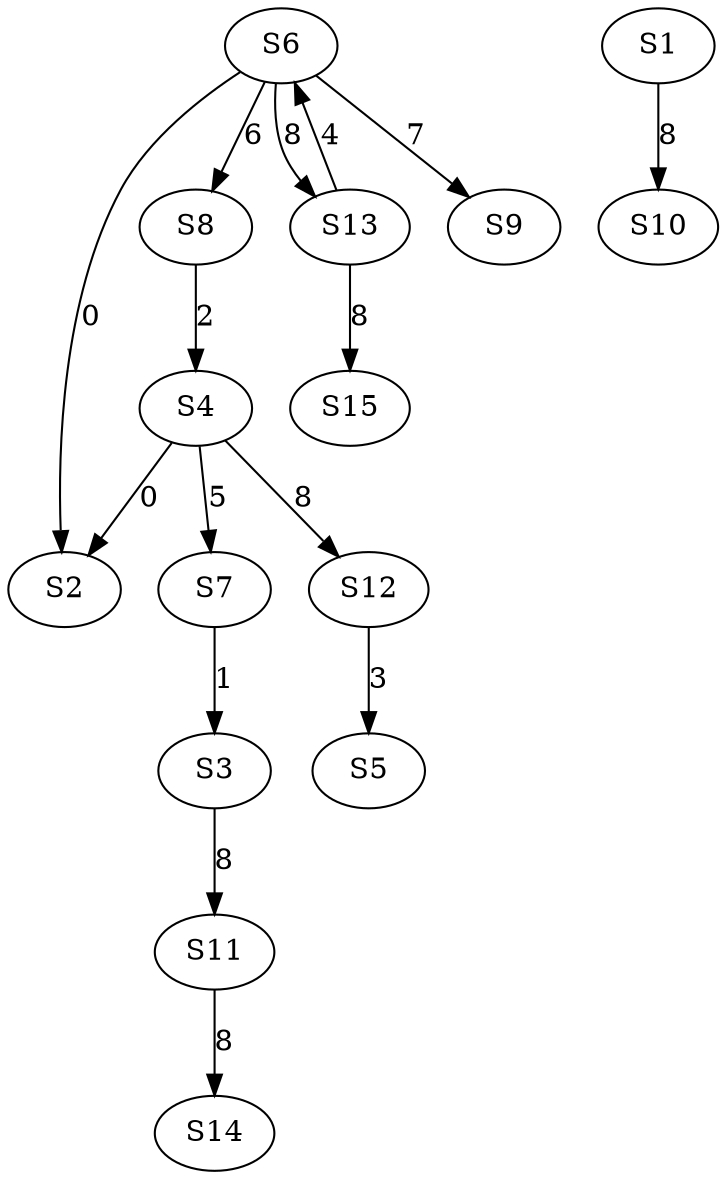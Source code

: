 strict digraph {
	S6 -> S2 [ label = 0 ];
	S7 -> S3 [ label = 1 ];
	S8 -> S4 [ label = 2 ];
	S12 -> S5 [ label = 3 ];
	S13 -> S6 [ label = 4 ];
	S4 -> S7 [ label = 5 ];
	S6 -> S8 [ label = 6 ];
	S6 -> S9 [ label = 7 ];
	S1 -> S10 [ label = 8 ];
	S3 -> S11 [ label = 8 ];
	S4 -> S12 [ label = 8 ];
	S6 -> S13 [ label = 8 ];
	S11 -> S14 [ label = 8 ];
	S13 -> S15 [ label = 8 ];
	S4 -> S2 [ label = 0 ];
}
